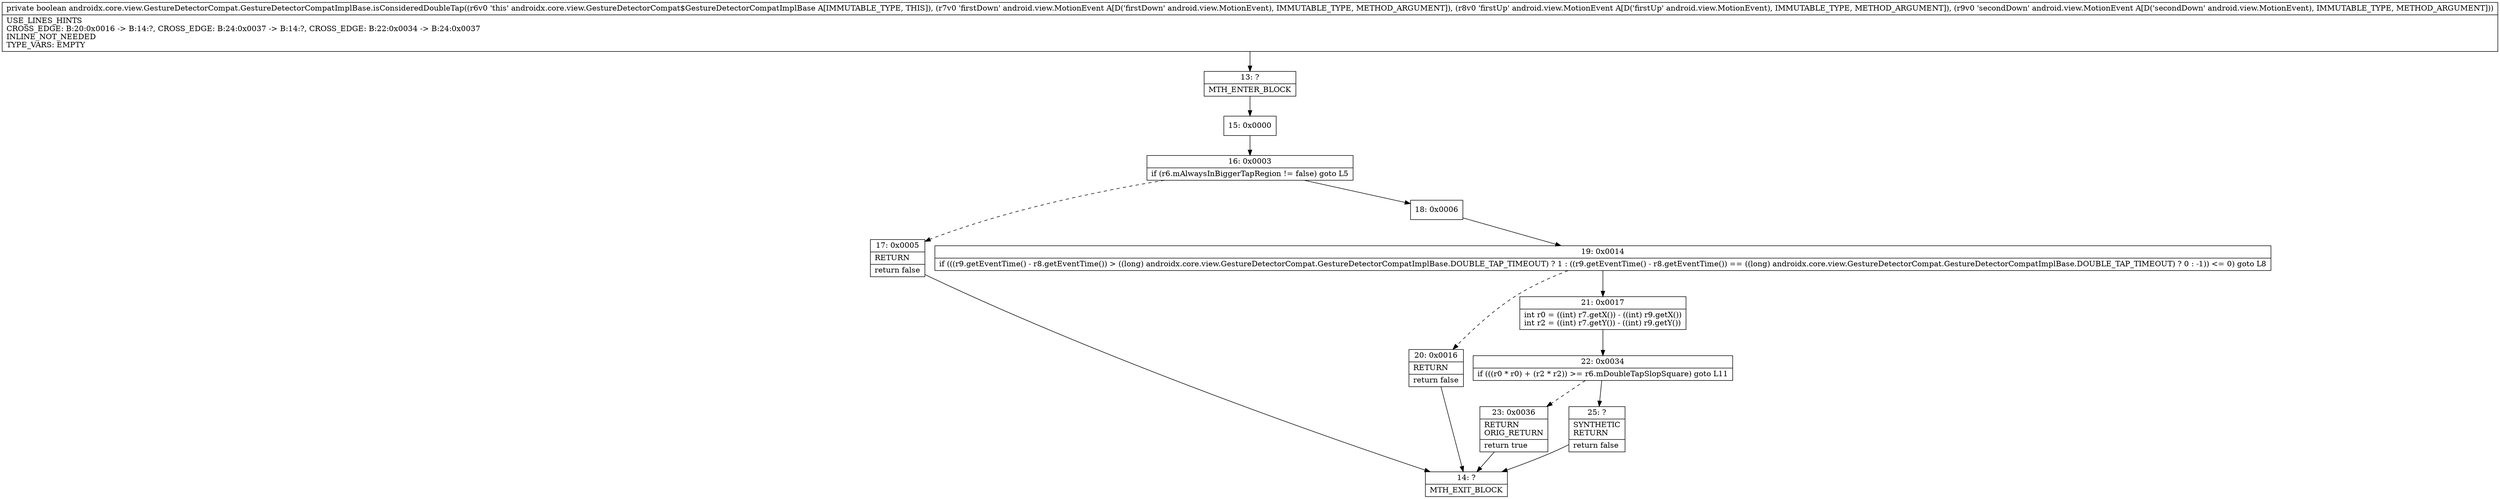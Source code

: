 digraph "CFG forandroidx.core.view.GestureDetectorCompat.GestureDetectorCompatImplBase.isConsideredDoubleTap(Landroid\/view\/MotionEvent;Landroid\/view\/MotionEvent;Landroid\/view\/MotionEvent;)Z" {
Node_13 [shape=record,label="{13\:\ ?|MTH_ENTER_BLOCK\l}"];
Node_15 [shape=record,label="{15\:\ 0x0000}"];
Node_16 [shape=record,label="{16\:\ 0x0003|if (r6.mAlwaysInBiggerTapRegion != false) goto L5\l}"];
Node_17 [shape=record,label="{17\:\ 0x0005|RETURN\l|return false\l}"];
Node_14 [shape=record,label="{14\:\ ?|MTH_EXIT_BLOCK\l}"];
Node_18 [shape=record,label="{18\:\ 0x0006}"];
Node_19 [shape=record,label="{19\:\ 0x0014|if (((r9.getEventTime() \- r8.getEventTime()) \> ((long) androidx.core.view.GestureDetectorCompat.GestureDetectorCompatImplBase.DOUBLE_TAP_TIMEOUT) ? 1 : ((r9.getEventTime() \- r8.getEventTime()) == ((long) androidx.core.view.GestureDetectorCompat.GestureDetectorCompatImplBase.DOUBLE_TAP_TIMEOUT) ? 0 : \-1)) \<= 0) goto L8\l}"];
Node_20 [shape=record,label="{20\:\ 0x0016|RETURN\l|return false\l}"];
Node_21 [shape=record,label="{21\:\ 0x0017|int r0 = ((int) r7.getX()) \- ((int) r9.getX())\lint r2 = ((int) r7.getY()) \- ((int) r9.getY())\l}"];
Node_22 [shape=record,label="{22\:\ 0x0034|if (((r0 * r0) + (r2 * r2)) \>= r6.mDoubleTapSlopSquare) goto L11\l}"];
Node_23 [shape=record,label="{23\:\ 0x0036|RETURN\lORIG_RETURN\l|return true\l}"];
Node_25 [shape=record,label="{25\:\ ?|SYNTHETIC\lRETURN\l|return false\l}"];
MethodNode[shape=record,label="{private boolean androidx.core.view.GestureDetectorCompat.GestureDetectorCompatImplBase.isConsideredDoubleTap((r6v0 'this' androidx.core.view.GestureDetectorCompat$GestureDetectorCompatImplBase A[IMMUTABLE_TYPE, THIS]), (r7v0 'firstDown' android.view.MotionEvent A[D('firstDown' android.view.MotionEvent), IMMUTABLE_TYPE, METHOD_ARGUMENT]), (r8v0 'firstUp' android.view.MotionEvent A[D('firstUp' android.view.MotionEvent), IMMUTABLE_TYPE, METHOD_ARGUMENT]), (r9v0 'secondDown' android.view.MotionEvent A[D('secondDown' android.view.MotionEvent), IMMUTABLE_TYPE, METHOD_ARGUMENT]))  | USE_LINES_HINTS\lCROSS_EDGE: B:20:0x0016 \-\> B:14:?, CROSS_EDGE: B:24:0x0037 \-\> B:14:?, CROSS_EDGE: B:22:0x0034 \-\> B:24:0x0037\lINLINE_NOT_NEEDED\lTYPE_VARS: EMPTY\l}"];
MethodNode -> Node_13;Node_13 -> Node_15;
Node_15 -> Node_16;
Node_16 -> Node_17[style=dashed];
Node_16 -> Node_18;
Node_17 -> Node_14;
Node_18 -> Node_19;
Node_19 -> Node_20[style=dashed];
Node_19 -> Node_21;
Node_20 -> Node_14;
Node_21 -> Node_22;
Node_22 -> Node_23[style=dashed];
Node_22 -> Node_25;
Node_23 -> Node_14;
Node_25 -> Node_14;
}

